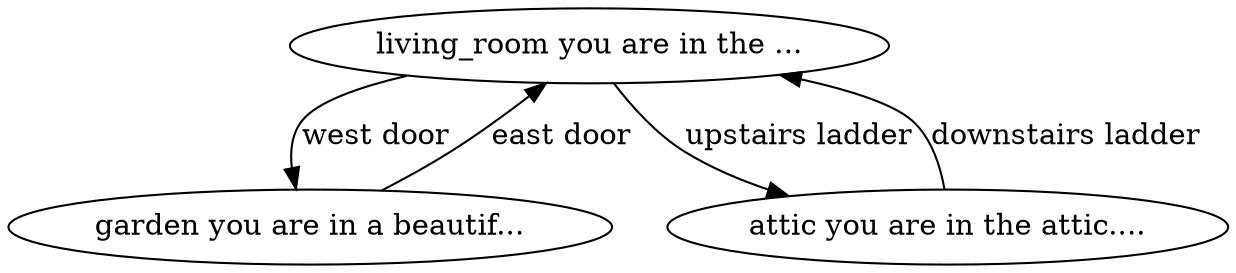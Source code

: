 digraph{
living_room[label="living_room you are in the ..."];
garden[label="garden you are in a beautif..."];
attic[label="attic you are in the attic...."];
living_room->garden[label="west door"];
living_room->attic[label="upstairs ladder"];
garden->living_room[label="east door"];
attic->living_room[label="downstairs ladder"];
}
